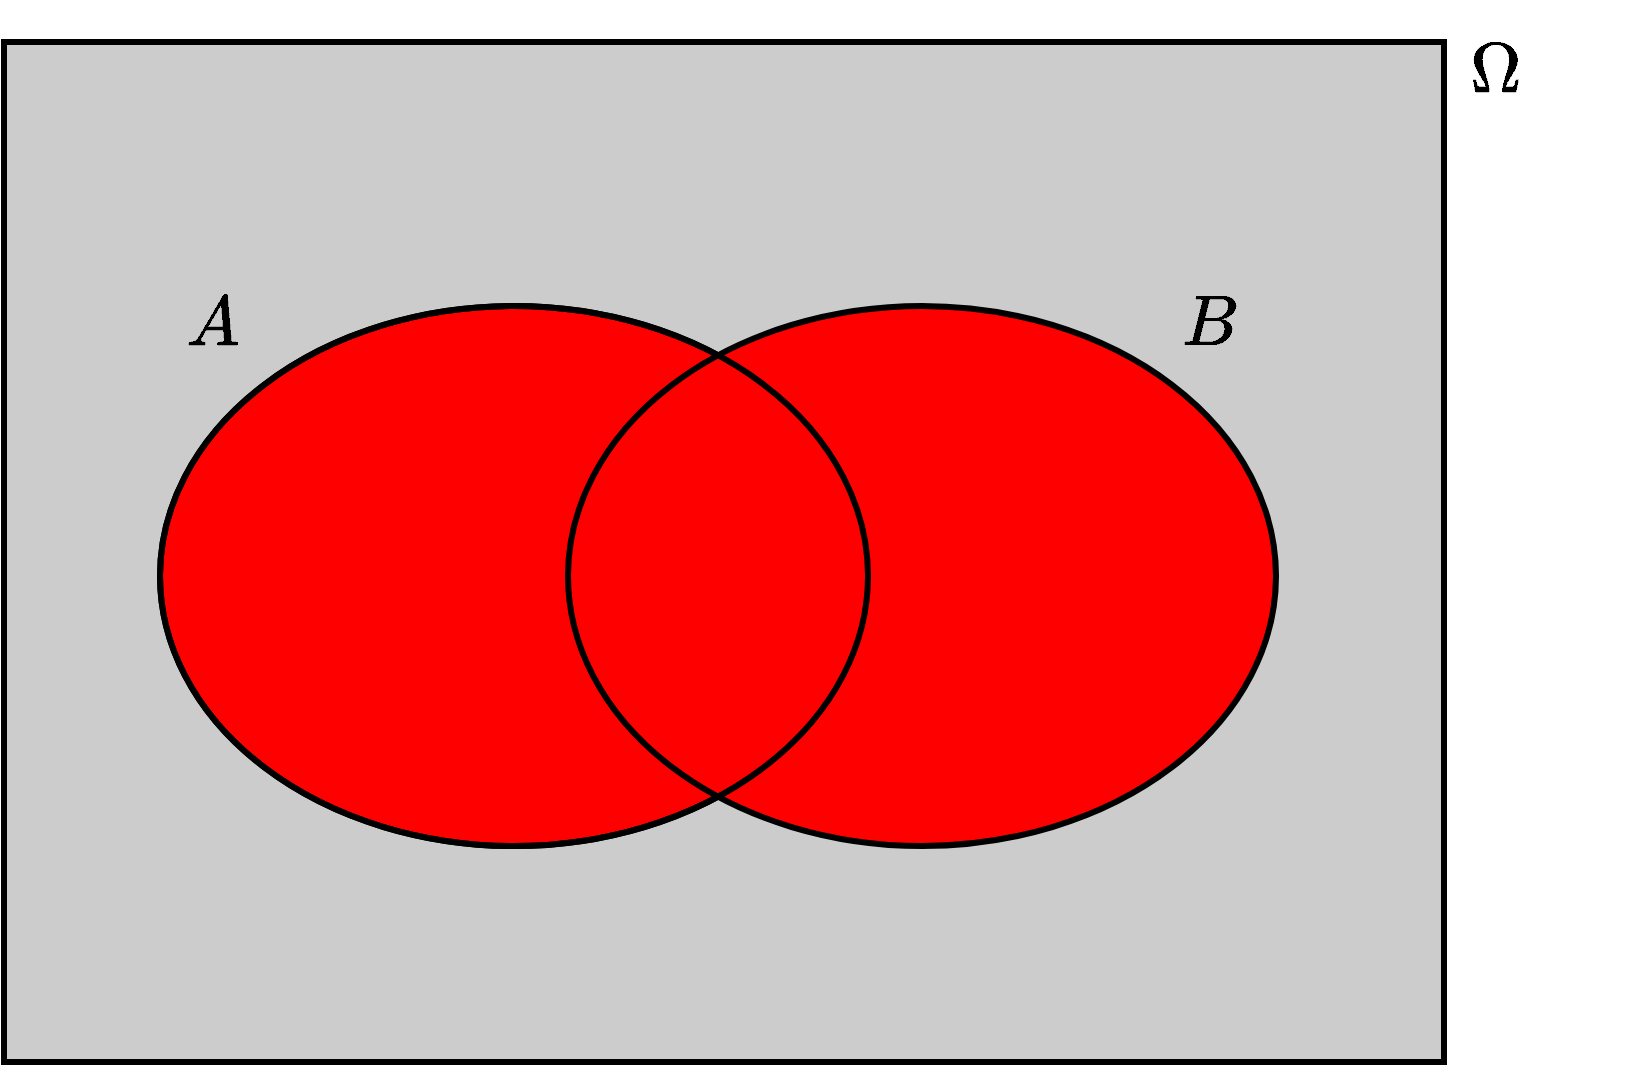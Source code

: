 <mxfile version="24.1.0" type="device">
  <diagram name="Página-1" id="E-DP9fMv0TR5NF7smadX">
    <mxGraphModel dx="1183" dy="685" grid="1" gridSize="6" guides="1" tooltips="1" connect="1" arrows="1" fold="1" page="1" pageScale="1" pageWidth="800" pageHeight="550" math="1" shadow="0">
      <root>
        <mxCell id="0" />
        <mxCell id="1" parent="0" />
        <mxCell id="3qVgdPwwvXnHS_knHwvc-2" value="" style="rounded=0;whiteSpace=wrap;html=1;fillColor=#CCCCCC;strokeWidth=3;" parent="1" vertex="1">
          <mxGeometry x="24" y="24" width="720" height="510" as="geometry" />
        </mxCell>
        <mxCell id="3qVgdPwwvXnHS_knHwvc-3" value="\(\Omega\)" style="text;html=1;align=center;verticalAlign=middle;whiteSpace=wrap;rounded=0;fontSize=30;" parent="1" vertex="1">
          <mxGeometry x="740" y="24" width="60" height="30" as="geometry" />
        </mxCell>
        <mxCell id="3qVgdPwwvXnHS_knHwvc-4" value="" style="ellipse;whiteSpace=wrap;html=1;fillColor=#FF0000;strokeWidth=3;shadow=0;" parent="1" vertex="1">
          <mxGeometry x="102" y="156" width="354" height="270" as="geometry" />
        </mxCell>
        <mxCell id="3qVgdPwwvXnHS_knHwvc-5" value="\(A\)" style="text;html=1;align=center;verticalAlign=middle;whiteSpace=wrap;rounded=0;fontSize=30;" parent="1" vertex="1">
          <mxGeometry x="98" y="150" width="60" height="30" as="geometry" />
        </mxCell>
        <mxCell id="3qVgdPwwvXnHS_knHwvc-8" value="\(B\)" style="text;html=1;align=center;verticalAlign=middle;whiteSpace=wrap;rounded=0;fontSize=30;" parent="1" vertex="1">
          <mxGeometry x="597" y="150" width="60" height="30" as="geometry" />
        </mxCell>
        <mxCell id="gsAHdqAID-3Vwvxk3V5d-2" value="" style="ellipse;whiteSpace=wrap;html=1;fillColor=#FF0000;strokeWidth=3;shadow=0;" vertex="1" parent="1">
          <mxGeometry x="306" y="156" width="354" height="270" as="geometry" />
        </mxCell>
        <mxCell id="gsAHdqAID-3Vwvxk3V5d-4" value="" style="ellipse;whiteSpace=wrap;html=1;fillColor=none;strokeWidth=3;shadow=0;" vertex="1" parent="1">
          <mxGeometry x="102" y="156" width="354" height="270" as="geometry" />
        </mxCell>
      </root>
    </mxGraphModel>
  </diagram>
</mxfile>
